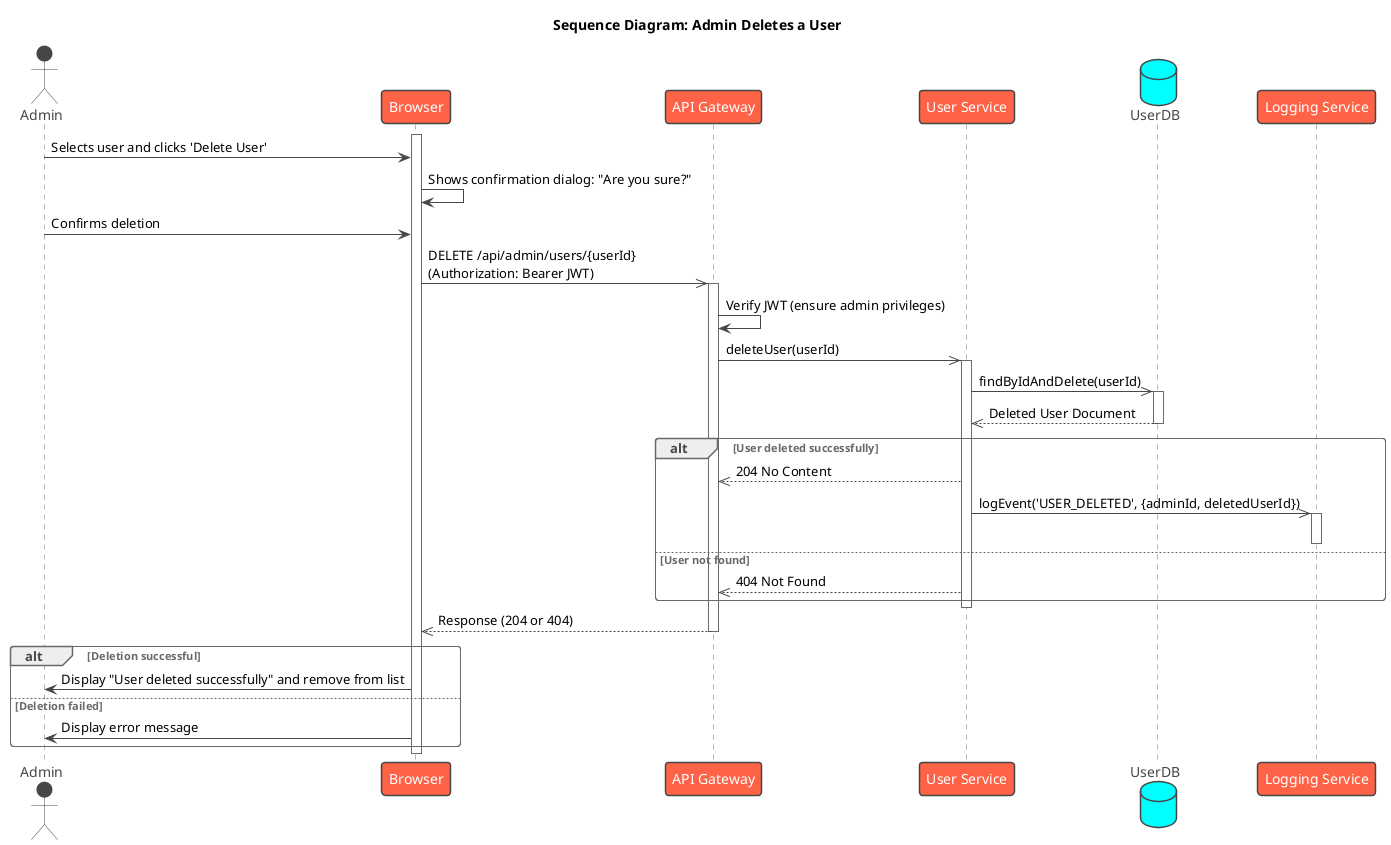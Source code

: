 @startuml
!theme vibrant

title Sequence Diagram: Admin Deletes a User

actor Admin
participant Browser
participant "API Gateway" as Gateway
participant "User Service" as UserService
database "UserDB"
participant "Logging Service" as LoggingService

activate Browser
Admin -> Browser : Selects user and clicks 'Delete User'
Browser -> Browser : Shows confirmation dialog: "Are you sure?"
Admin -> Browser : Confirms deletion

Browser ->> Gateway : DELETE /api/admin/users/{userId}\n(Authorization: Bearer JWT)
activate Gateway

Gateway -> Gateway : Verify JWT (ensure admin privileges)
Gateway ->> UserService : deleteUser(userId)
activate UserService

UserService ->> UserDB : findByIdAndDelete(userId)
activate UserDB
UserDB -->> UserService : Deleted User Document
deactivate UserDB

alt User deleted successfully
    UserService -->> Gateway : 204 No Content
    
    ' Asynchronous Logging
    UserService ->> LoggingService : logEvent('USER_DELETED', {adminId, deletedUserId})
    activate LoggingService
    deactivate LoggingService

else User not found
    UserService -->> Gateway : 404 Not Found
end

deactivate UserService
Gateway -->> Browser : Response (204 or 404)
deactivate Gateway

alt Deletion successful
    Browser -> Admin : Display "User deleted successfully" and remove from list
else Deletion failed
    Browser -> Admin : Display error message
end
deactivate Browser

@enduml
